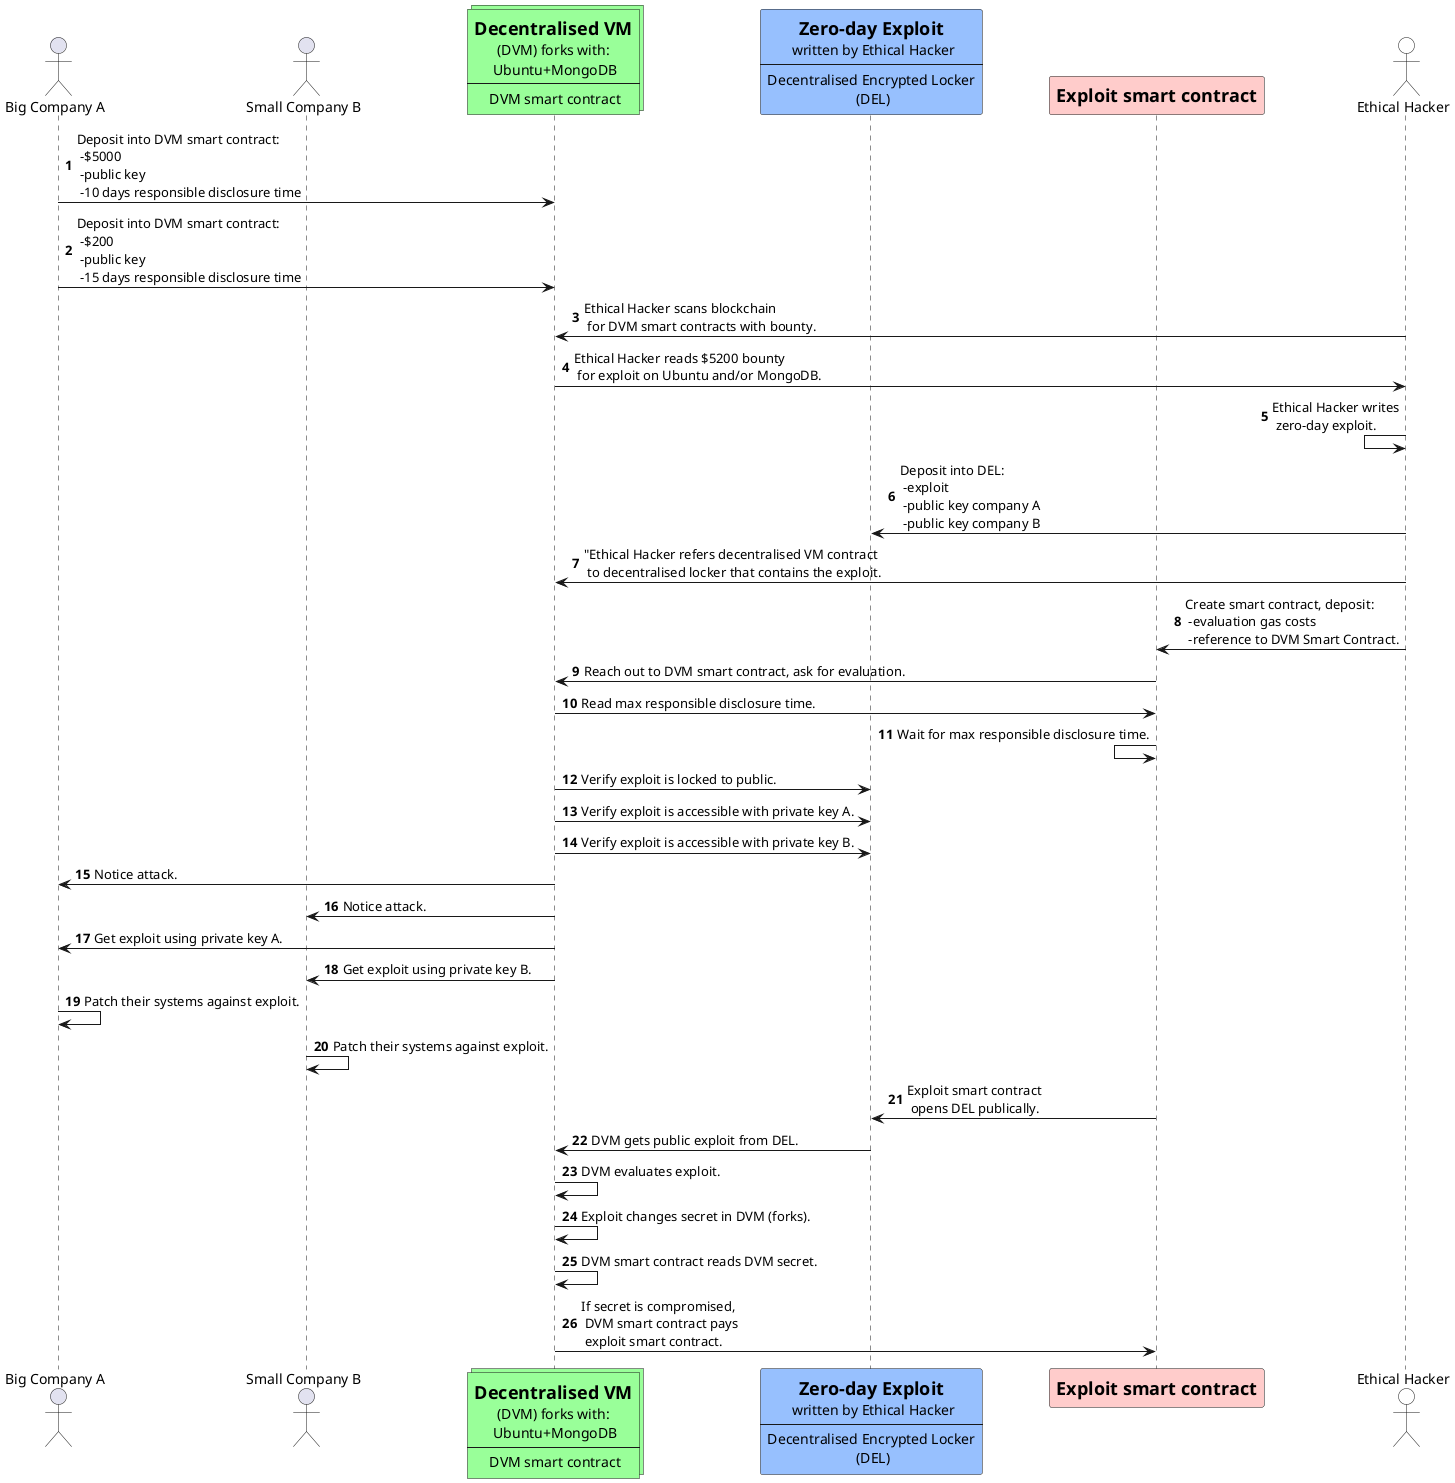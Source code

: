 @startuml
actor "Big Company A"
actor "Small Company B"
collections  "=Decentralised VM\n(DVM) forks with:\n Ubuntu+MongoDB\n----\n DVM smart contract"  as DVM #99FF99
participant "=Zero-day Exploit\n written by Ethical Hacker\n----\nDecentralised Encrypted Locker\n (DEL)" as DEL #97c0fe
participant "=Exploit smart contract" as exploit #ffcccb
actor "Ethical Hacker" #white

autonumber
"Big Company A"->"DVM": Deposit into DVM smart contract:\n -$5000\n -public key\n -10 days responsible disclosure time
"Big Company A"->"DVM": Deposit into DVM smart contract:\n -$200\n -public key\n -15 days responsible disclosure time

"Ethical Hacker"->"DVM": Ethical Hacker scans blockchain\n for DVM smart contracts with bounty.
"DVM"->"Ethical Hacker": Ethical Hacker reads $5200 bounty\n for exploit on Ubuntu and/or MongoDB.
"Ethical Hacker"<-"Ethical Hacker": Ethical Hacker writes\n zero-day exploit.
"Ethical Hacker"->"DEL": Deposit into DEL:\n -exploit\n -public key company A\n -public key company B
"Ethical Hacker"->"DVM": "Ethical Hacker refers decentralised VM contract\n to decentralised locker that contains the exploit.
"Ethical Hacker"->"exploit": Create smart contract, deposit:\n -evaluation gas costs\n -reference to DVM Smart Contract.
"exploit"->"DVM": Reach out to DVM smart contract, ask for evaluation.
"DVM"->"exploit": Read max responsible disclosure time.
"exploit"<-"exploit": Wait for max responsible disclosure time.


"DVM"->"DEL": Verify exploit is locked to public.
"DVM"->"DEL": Verify exploit is accessible with private key A.
"DVM"->"DEL": Verify exploit is accessible with private key B.


"DVM"->"Big Company A": Notice attack.
"DVM"->"Small Company B": Notice attack.
"DVM"->"Big Company A": Get exploit using private key A.
"DVM"->"Small Company B": Get exploit using private key B.
"Big Company A"->"Big Company A": Patch their systems against exploit.
"Small Company B"->"Small Company B": Patch their systems against exploit.

"exploit"->"DEL": Exploit smart contract\n opens DEL publically.
"DEL"->"DVM": DVM gets public exploit from DEL.
"DVM"->"DVM": DVM evaluates exploit.
"DVM"->"DVM": Exploit changes secret in DVM (forks).
"DVM"->"DVM": DVM smart contract reads DVM secret.
"DVM"->"exploit": If secret is compromised,\n DVM smart contract pays\n exploit smart contract.
@enduml